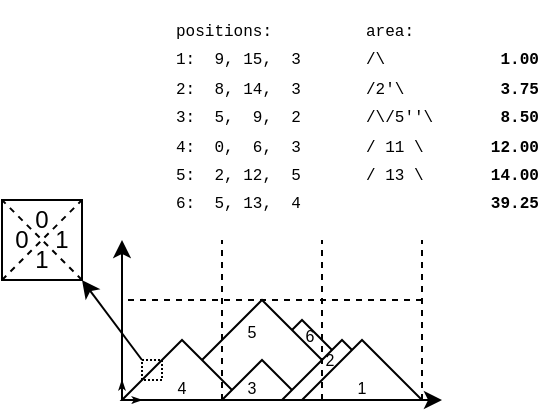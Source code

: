 <mxfile version="13.1.14"><diagram id="HC00EEoTtOnRvloLK3Ef" name="Page-1"><mxGraphModel dx="478" dy="248" grid="1" gridSize="10" guides="1" tooltips="1" connect="1" arrows="1" fold="1" page="1" pageScale="1" pageWidth="850" pageHeight="1100" math="0" shadow="0"><root><mxCell id="0"/><mxCell id="1" parent="0"/><mxCell id="F2iB3e1AZYSOmjRVnzP0-1" value="" style="triangle;whiteSpace=wrap;html=1;rotation=-90;" parent="1" vertex="1"><mxGeometry x="310" y="460" width="40" height="80" as="geometry"/></mxCell><mxCell id="F2iB3e1AZYSOmjRVnzP0-3" value="" style="triangle;whiteSpace=wrap;html=1;rotation=-90;" parent="1" vertex="1"><mxGeometry x="285" y="445" width="50" height="100" as="geometry"/></mxCell><mxCell id="F2iB3e1AZYSOmjRVnzP0-4" value="" style="triangle;whiteSpace=wrap;html=1;rotation=-90;" parent="1" vertex="1"><mxGeometry x="255" y="475" width="30" height="60" as="geometry"/></mxCell><mxCell id="F2iB3e1AZYSOmjRVnzP0-5" value="" style="triangle;whiteSpace=wrap;html=1;rotation=-90;" parent="1" vertex="1"><mxGeometry x="300" y="490" width="20" height="40" as="geometry"/></mxCell><mxCell id="F2iB3e1AZYSOmjRVnzP0-6" value="" style="triangle;whiteSpace=wrap;html=1;rotation=-90;" parent="1" vertex="1"><mxGeometry x="335" y="475" width="30" height="60" as="geometry"/></mxCell><mxCell id="F2iB3e1AZYSOmjRVnzP0-2" value="" style="triangle;whiteSpace=wrap;html=1;rotation=-90;" parent="1" vertex="1"><mxGeometry x="345" y="475" width="30" height="60" as="geometry"/></mxCell><mxCell id="F2iB3e1AZYSOmjRVnzP0-19" value="&lt;font style=&quot;font-size: 8px&quot;&gt;1&lt;/font&gt;" style="text;html=1;strokeColor=none;fillColor=none;align=center;verticalAlign=middle;whiteSpace=wrap;rounded=0;" parent="1" vertex="1"><mxGeometry x="355" y="505" width="10" height="15" as="geometry"/></mxCell><mxCell id="F2iB3e1AZYSOmjRVnzP0-20" value="&lt;font style=&quot;font-size: 8px&quot;&gt;2&lt;/font&gt;" style="text;html=1;strokeColor=none;fillColor=none;align=center;verticalAlign=middle;whiteSpace=wrap;rounded=0;" parent="1" vertex="1"><mxGeometry x="339" y="491" width="10" height="15" as="geometry"/></mxCell><mxCell id="F2iB3e1AZYSOmjRVnzP0-21" value="&lt;font style=&quot;font-size: 8px&quot;&gt;3&lt;/font&gt;" style="text;html=1;strokeColor=none;fillColor=none;align=center;verticalAlign=middle;whiteSpace=wrap;rounded=0;" parent="1" vertex="1"><mxGeometry x="300" y="505" width="10" height="15" as="geometry"/></mxCell><mxCell id="F2iB3e1AZYSOmjRVnzP0-22" value="&lt;font style=&quot;font-size: 8px&quot;&gt;4&lt;/font&gt;" style="text;html=1;strokeColor=none;fillColor=none;align=center;verticalAlign=middle;whiteSpace=wrap;rounded=0;" parent="1" vertex="1"><mxGeometry x="265" y="505" width="10" height="15" as="geometry"/></mxCell><mxCell id="F2iB3e1AZYSOmjRVnzP0-23" value="&lt;font style=&quot;font-size: 8px&quot;&gt;5&lt;/font&gt;" style="text;html=1;strokeColor=none;fillColor=none;align=center;verticalAlign=middle;whiteSpace=wrap;rounded=0;" parent="1" vertex="1"><mxGeometry x="300" y="477.5" width="10" height="15" as="geometry"/></mxCell><mxCell id="F2iB3e1AZYSOmjRVnzP0-24" value="&lt;font style=&quot;font-size: 8px&quot;&gt;6&lt;/font&gt;" style="text;html=1;strokeColor=none;fillColor=none;align=center;verticalAlign=middle;whiteSpace=wrap;rounded=0;" parent="1" vertex="1"><mxGeometry x="329" y="479.5" width="10" height="15" as="geometry"/></mxCell><mxCell id="F2iB3e1AZYSOmjRVnzP0-25" value="" style="endArrow=classic;html=1;" parent="1" edge="1"><mxGeometry width="50" height="50" relative="1" as="geometry"><mxPoint x="240" y="520" as="sourcePoint"/><mxPoint x="240" y="440" as="targetPoint"/></mxGeometry></mxCell><mxCell id="F2iB3e1AZYSOmjRVnzP0-26" value="" style="endArrow=classic;html=1;" parent="1" edge="1"><mxGeometry width="50" height="50" relative="1" as="geometry"><mxPoint x="240" y="520" as="sourcePoint"/><mxPoint x="400" y="520" as="targetPoint"/></mxGeometry></mxCell><mxCell id="F2iB3e1AZYSOmjRVnzP0-27" value="&lt;font style=&quot;font-size: 8px&quot; face=&quot;Courier New&quot;&gt;positions:&lt;br&gt;1:&amp;nbsp; 9, 15,&amp;nbsp; 3&lt;br&gt;2:&amp;nbsp; 8, 14,&amp;nbsp; 3&lt;br&gt;3:&amp;nbsp; 5,&amp;nbsp; 9,&amp;nbsp; 2&lt;br&gt;4:&amp;nbsp; 0,&amp;nbsp; 6,&amp;nbsp; 3&lt;br&gt;5:&amp;nbsp; 2, 12,&amp;nbsp; 5&lt;br&gt;6:&amp;nbsp; 5, 13,&amp;nbsp; 4&lt;br&gt;&lt;/font&gt;" style="text;html=1;strokeColor=none;fillColor=none;align=left;verticalAlign=top;whiteSpace=wrap;rounded=0;spacing=2;" parent="1" vertex="1"><mxGeometry x="265" y="320" width="70" height="100" as="geometry"/></mxCell><mxCell id="F2iB3e1AZYSOmjRVnzP0-35" value="" style="endArrow=none;dashed=1;html=1;" parent="1" edge="1"><mxGeometry width="50" height="50" relative="1" as="geometry"><mxPoint x="390" y="470" as="sourcePoint"/><mxPoint x="240" y="470" as="targetPoint"/></mxGeometry></mxCell><mxCell id="F2iB3e1AZYSOmjRVnzP0-37" value="" style="endArrow=none;dashed=1;html=1;" parent="1" edge="1"><mxGeometry width="50" height="50" relative="1" as="geometry"><mxPoint x="290" y="520" as="sourcePoint"/><mxPoint x="290" y="440" as="targetPoint"/></mxGeometry></mxCell><mxCell id="F2iB3e1AZYSOmjRVnzP0-38" value="" style="endArrow=none;dashed=1;html=1;" parent="1" edge="1"><mxGeometry width="50" height="50" relative="1" as="geometry"><mxPoint x="340" y="520" as="sourcePoint"/><mxPoint x="340" y="440" as="targetPoint"/></mxGeometry></mxCell><mxCell id="F2iB3e1AZYSOmjRVnzP0-39" value="" style="endArrow=none;dashed=1;html=1;" parent="1" edge="1"><mxGeometry width="50" height="50" relative="1" as="geometry"><mxPoint x="390" y="520" as="sourcePoint"/><mxPoint x="390" y="440" as="targetPoint"/></mxGeometry></mxCell><mxCell id="F2iB3e1AZYSOmjRVnzP0-41" value="&lt;font style=&quot;font-size: 8px&quot; face=&quot;Courier New&quot;&gt;area:&lt;br&gt;/\&amp;nbsp; &amp;nbsp; &amp;nbsp; &amp;nbsp; &amp;nbsp; &amp;nbsp; &lt;b&gt;1.00&lt;/b&gt;&lt;br&gt;/2'\&amp;nbsp; &amp;nbsp; &amp;nbsp; &amp;nbsp; &amp;nbsp;&amp;nbsp;&lt;b&gt;3.75&lt;/b&gt;&lt;br&gt;/\/5''\&amp;nbsp; &amp;nbsp; &amp;nbsp; &amp;nbsp;&lt;b&gt;8.50&lt;/b&gt;&lt;br&gt;/ 11 \&amp;nbsp; &amp;nbsp; &amp;nbsp; &amp;nbsp;&lt;b&gt;12.00&lt;/b&gt;&lt;br&gt;/ 13 \&amp;nbsp; &amp;nbsp; &amp;nbsp; &amp;nbsp;&lt;b&gt;14.00&lt;/b&gt;&lt;br&gt;&amp;nbsp; &amp;nbsp; &amp;nbsp; &amp;nbsp; &amp;nbsp; &amp;nbsp; &amp;nbsp;&lt;b&gt;39.25&lt;/b&gt;&lt;br&gt;&lt;/font&gt;" style="text;html=1;strokeColor=none;fillColor=none;align=left;verticalAlign=top;whiteSpace=wrap;rounded=0;spacing=2;" parent="1" vertex="1"><mxGeometry x="360" y="320" width="90" height="110" as="geometry"/></mxCell><mxCell id="F2iB3e1AZYSOmjRVnzP0-45" value="" style="whiteSpace=wrap;html=1;aspect=fixed;fillColor=none;align=left;" parent="1" vertex="1"><mxGeometry x="180" y="420" width="40" height="40" as="geometry"/></mxCell><mxCell id="F2iB3e1AZYSOmjRVnzP0-48" value="" style="endArrow=none;dashed=1;html=1;entryX=1;entryY=0;entryDx=0;entryDy=0;exitX=0;exitY=1;exitDx=0;exitDy=0;" parent="1" source="F2iB3e1AZYSOmjRVnzP0-45" target="F2iB3e1AZYSOmjRVnzP0-45" edge="1"><mxGeometry width="50" height="50" relative="1" as="geometry"><mxPoint x="140" y="440" as="sourcePoint"/><mxPoint x="190" y="390" as="targetPoint"/></mxGeometry></mxCell><mxCell id="F2iB3e1AZYSOmjRVnzP0-49" value="" style="endArrow=none;dashed=1;html=1;entryX=0;entryY=0;entryDx=0;entryDy=0;exitX=1;exitY=1;exitDx=0;exitDy=0;" parent="1" source="F2iB3e1AZYSOmjRVnzP0-45" target="F2iB3e1AZYSOmjRVnzP0-45" edge="1"><mxGeometry width="50" height="50" relative="1" as="geometry"><mxPoint x="140" y="410" as="sourcePoint"/><mxPoint x="190" y="360" as="targetPoint"/></mxGeometry></mxCell><mxCell id="NzSm9ZXGcYmnuQGb1Xov-1" value="" style="endArrow=classicThin;html=1;endFill=1;startSize=2;endSize=2;" parent="1" edge="1"><mxGeometry width="50" height="50" relative="1" as="geometry"><mxPoint x="240" y="520" as="sourcePoint"/><mxPoint x="250" y="520" as="targetPoint"/></mxGeometry></mxCell><mxCell id="NzSm9ZXGcYmnuQGb1Xov-2" value="" style="endArrow=classicThin;html=1;endFill=1;startSize=2;endSize=2;" parent="1" edge="1"><mxGeometry width="50" height="50" relative="1" as="geometry"><mxPoint x="240" y="520" as="sourcePoint"/><mxPoint x="240" y="510" as="targetPoint"/></mxGeometry></mxCell><mxCell id="aIJkUu4qi56kL3OM323m-6" value="0" style="text;html=1;strokeColor=none;fillColor=none;align=center;verticalAlign=middle;whiteSpace=wrap;rounded=0;" vertex="1" parent="1"><mxGeometry x="190" y="420" width="20" height="20" as="geometry"/></mxCell><mxCell id="aIJkUu4qi56kL3OM323m-7" value="1" style="text;html=1;strokeColor=none;fillColor=none;align=center;verticalAlign=middle;whiteSpace=wrap;rounded=0;" vertex="1" parent="1"><mxGeometry x="190" y="440" width="20" height="20" as="geometry"/></mxCell><mxCell id="aIJkUu4qi56kL3OM323m-8" value="1" style="text;html=1;strokeColor=none;fillColor=none;align=center;verticalAlign=middle;whiteSpace=wrap;rounded=0;" vertex="1" parent="1"><mxGeometry x="200" y="430" width="20" height="20" as="geometry"/></mxCell><mxCell id="aIJkUu4qi56kL3OM323m-9" value="0" style="text;html=1;strokeColor=none;fillColor=none;align=center;verticalAlign=middle;whiteSpace=wrap;rounded=0;" vertex="1" parent="1"><mxGeometry x="180" y="430" width="20" height="20" as="geometry"/></mxCell><mxCell id="aIJkUu4qi56kL3OM323m-10" value="" style="rounded=0;whiteSpace=wrap;html=1;fillColor=none;gradientColor=none;dashed=1;dashPattern=1 1;" vertex="1" parent="1"><mxGeometry x="250" y="500" width="10" height="10" as="geometry"/></mxCell><mxCell id="aIJkUu4qi56kL3OM323m-11" value="" style="endArrow=classic;html=1;exitX=0;exitY=0;exitDx=0;exitDy=0;entryX=1;entryY=1;entryDx=0;entryDy=0;" edge="1" parent="1" source="aIJkUu4qi56kL3OM323m-10" target="F2iB3e1AZYSOmjRVnzP0-45"><mxGeometry width="50" height="50" relative="1" as="geometry"><mxPoint x="270" y="610" as="sourcePoint"/><mxPoint x="320" y="560" as="targetPoint"/></mxGeometry></mxCell></root></mxGraphModel></diagram></mxfile>
